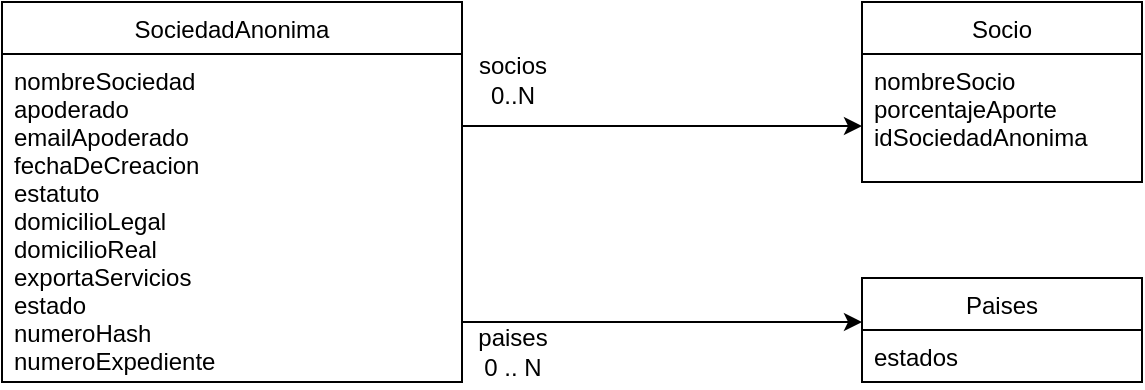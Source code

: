 <mxfile version="15.4.3" type="github">
  <diagram id="tg0lqJwbmXBvQMINFFCC" name="Page-1">
    <mxGraphModel dx="983" dy="555" grid="1" gridSize="10" guides="1" tooltips="1" connect="1" arrows="1" fold="1" page="1" pageScale="1" pageWidth="827" pageHeight="1169" math="0" shadow="0">
      <root>
        <mxCell id="0" />
        <mxCell id="1" parent="0" />
        <mxCell id="SOCzksc2_nWab9quwr7T-1" value="SociedadAnonima" style="swimlane;fontStyle=0;childLayout=stackLayout;horizontal=1;startSize=26;fillColor=none;horizontalStack=0;resizeParent=1;resizeParentMax=0;resizeLast=0;collapsible=1;marginBottom=0;" parent="1" vertex="1">
          <mxGeometry x="120" y="46" width="230" height="190" as="geometry" />
        </mxCell>
        <mxCell id="SOCzksc2_nWab9quwr7T-2" value="nombreSociedad&#xa;apoderado&#xa;emailApoderado&#xa;fechaDeCreacion&#xa;estatuto&#xa;domicilioLegal&#xa;domicilioReal&#xa;exportaServicios&#xa;estado&#xa;numeroHash&#xa;numeroExpediente&#xa;&#xa;" style="text;strokeColor=none;fillColor=none;align=left;verticalAlign=top;spacingLeft=4;spacingRight=4;overflow=hidden;rotatable=0;points=[[0,0.5],[1,0.5]];portConstraint=eastwest;fontColor=#000000;" parent="SOCzksc2_nWab9quwr7T-1" vertex="1">
          <mxGeometry y="26" width="230" height="164" as="geometry" />
        </mxCell>
        <mxCell id="SOCzksc2_nWab9quwr7T-3" value="Socio" style="swimlane;fontStyle=0;childLayout=stackLayout;horizontal=1;startSize=26;fillColor=none;horizontalStack=0;resizeParent=1;resizeParentMax=0;resizeLast=0;collapsible=1;marginBottom=0;" parent="1" vertex="1">
          <mxGeometry x="550" y="46" width="140" height="90" as="geometry" />
        </mxCell>
        <mxCell id="SOCzksc2_nWab9quwr7T-4" value="nombreSocio&#xa;porcentajeAporte&#xa;idSociedadAnonima&#xa;&#xa;" style="text;strokeColor=none;fillColor=none;align=left;verticalAlign=top;spacingLeft=4;spacingRight=4;overflow=hidden;rotatable=0;points=[[0,0.5],[1,0.5]];portConstraint=eastwest;" parent="SOCzksc2_nWab9quwr7T-3" vertex="1">
          <mxGeometry y="26" width="140" height="64" as="geometry" />
        </mxCell>
        <mxCell id="SOCzksc2_nWab9quwr7T-5" style="edgeStyle=orthogonalEdgeStyle;rounded=0;orthogonalLoop=1;jettySize=auto;html=1;" parent="1" source="SOCzksc2_nWab9quwr7T-2" target="SOCzksc2_nWab9quwr7T-4" edge="1">
          <mxGeometry relative="1" as="geometry">
            <Array as="points">
              <mxPoint x="400" y="108" />
              <mxPoint x="400" y="108" />
            </Array>
          </mxGeometry>
        </mxCell>
        <mxCell id="SOCzksc2_nWab9quwr7T-7" value="&lt;div&gt;socios&lt;/div&gt;&lt;div&gt;0&lt;span&gt;..N&lt;/span&gt;&lt;/div&gt;" style="text;html=1;align=center;verticalAlign=middle;resizable=0;points=[];autosize=1;strokeColor=none;fillColor=none;" parent="1" vertex="1">
          <mxGeometry x="350" y="70" width="50" height="30" as="geometry" />
        </mxCell>
        <mxCell id="SOCzksc2_nWab9quwr7T-8" value="Paises" style="swimlane;fontStyle=0;childLayout=stackLayout;horizontal=1;startSize=26;fillColor=none;horizontalStack=0;resizeParent=1;resizeParentMax=0;resizeLast=0;collapsible=1;marginBottom=0;" parent="1" vertex="1">
          <mxGeometry x="550" y="184" width="140" height="52" as="geometry" />
        </mxCell>
        <mxCell id="SOCzksc2_nWab9quwr7T-9" value="estados" style="text;strokeColor=none;fillColor=none;align=left;verticalAlign=top;spacingLeft=4;spacingRight=4;overflow=hidden;rotatable=0;points=[[0,0.5],[1,0.5]];portConstraint=eastwest;" parent="SOCzksc2_nWab9quwr7T-8" vertex="1">
          <mxGeometry y="26" width="140" height="26" as="geometry" />
        </mxCell>
        <mxCell id="SOCzksc2_nWab9quwr7T-14" value="paises&lt;br&gt;0 .. N" style="text;html=1;align=center;verticalAlign=middle;resizable=0;points=[];autosize=1;strokeColor=none;fillColor=none;" parent="1" vertex="1">
          <mxGeometry x="350" y="206" width="50" height="30" as="geometry" />
        </mxCell>
        <mxCell id="4szvxI4jlmDdCMgurCuO-1" style="edgeStyle=orthogonalEdgeStyle;rounded=0;orthogonalLoop=1;jettySize=auto;html=1;" edge="1" parent="1">
          <mxGeometry relative="1" as="geometry">
            <Array as="points">
              <mxPoint x="400" y="206" />
              <mxPoint x="400" y="206" />
            </Array>
            <mxPoint x="350" y="206" as="sourcePoint" />
            <mxPoint x="550" y="206" as="targetPoint" />
          </mxGeometry>
        </mxCell>
      </root>
    </mxGraphModel>
  </diagram>
</mxfile>
